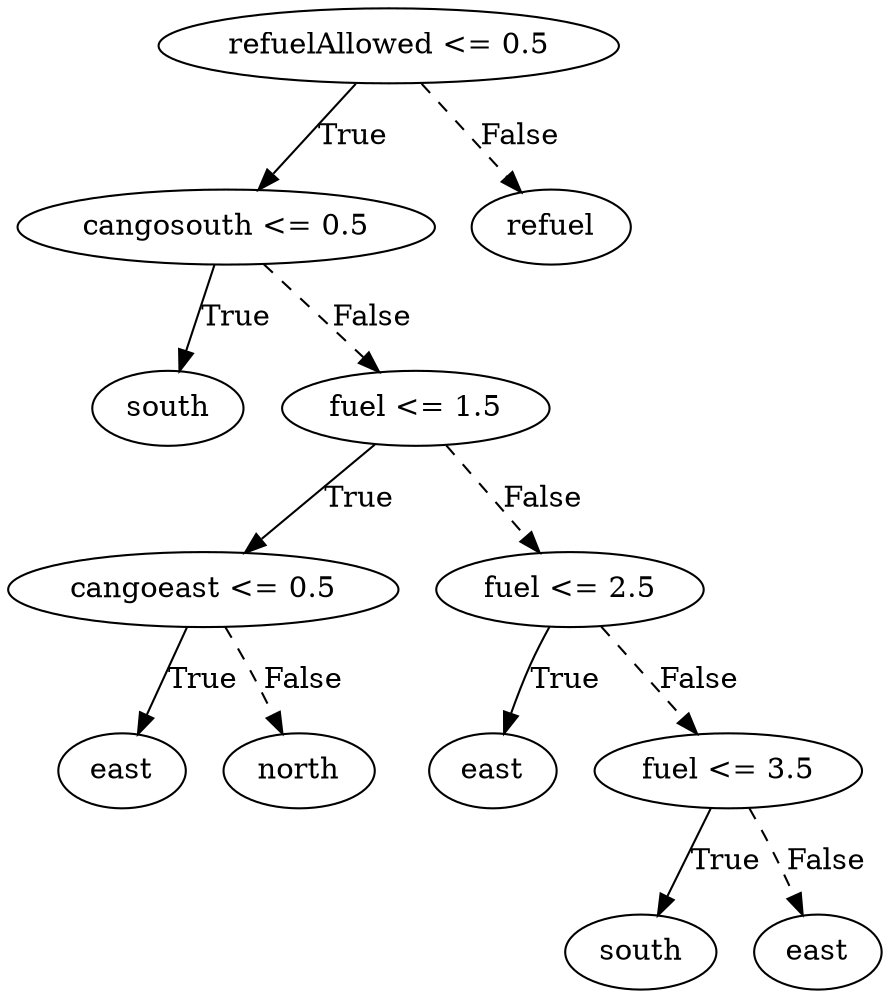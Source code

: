 digraph {
0 [label="refuelAllowed <= 0.5"];
1 [label="cangosouth <= 0.5"];
2 [label="south"];
1 -> 2 [label="True"];
3 [label="fuel <= 1.5"];
4 [label="cangoeast <= 0.5"];
5 [label="east"];
4 -> 5 [label="True"];
6 [label="north"];
4 -> 6 [style="dashed", label="False"];
3 -> 4 [label="True"];
7 [label="fuel <= 2.5"];
8 [label="east"];
7 -> 8 [label="True"];
9 [label="fuel <= 3.5"];
10 [label="south"];
9 -> 10 [label="True"];
11 [label="east"];
9 -> 11 [style="dashed", label="False"];
7 -> 9 [style="dashed", label="False"];
3 -> 7 [style="dashed", label="False"];
1 -> 3 [style="dashed", label="False"];
0 -> 1 [label="True"];
12 [label="refuel"];
0 -> 12 [style="dashed", label="False"];

}